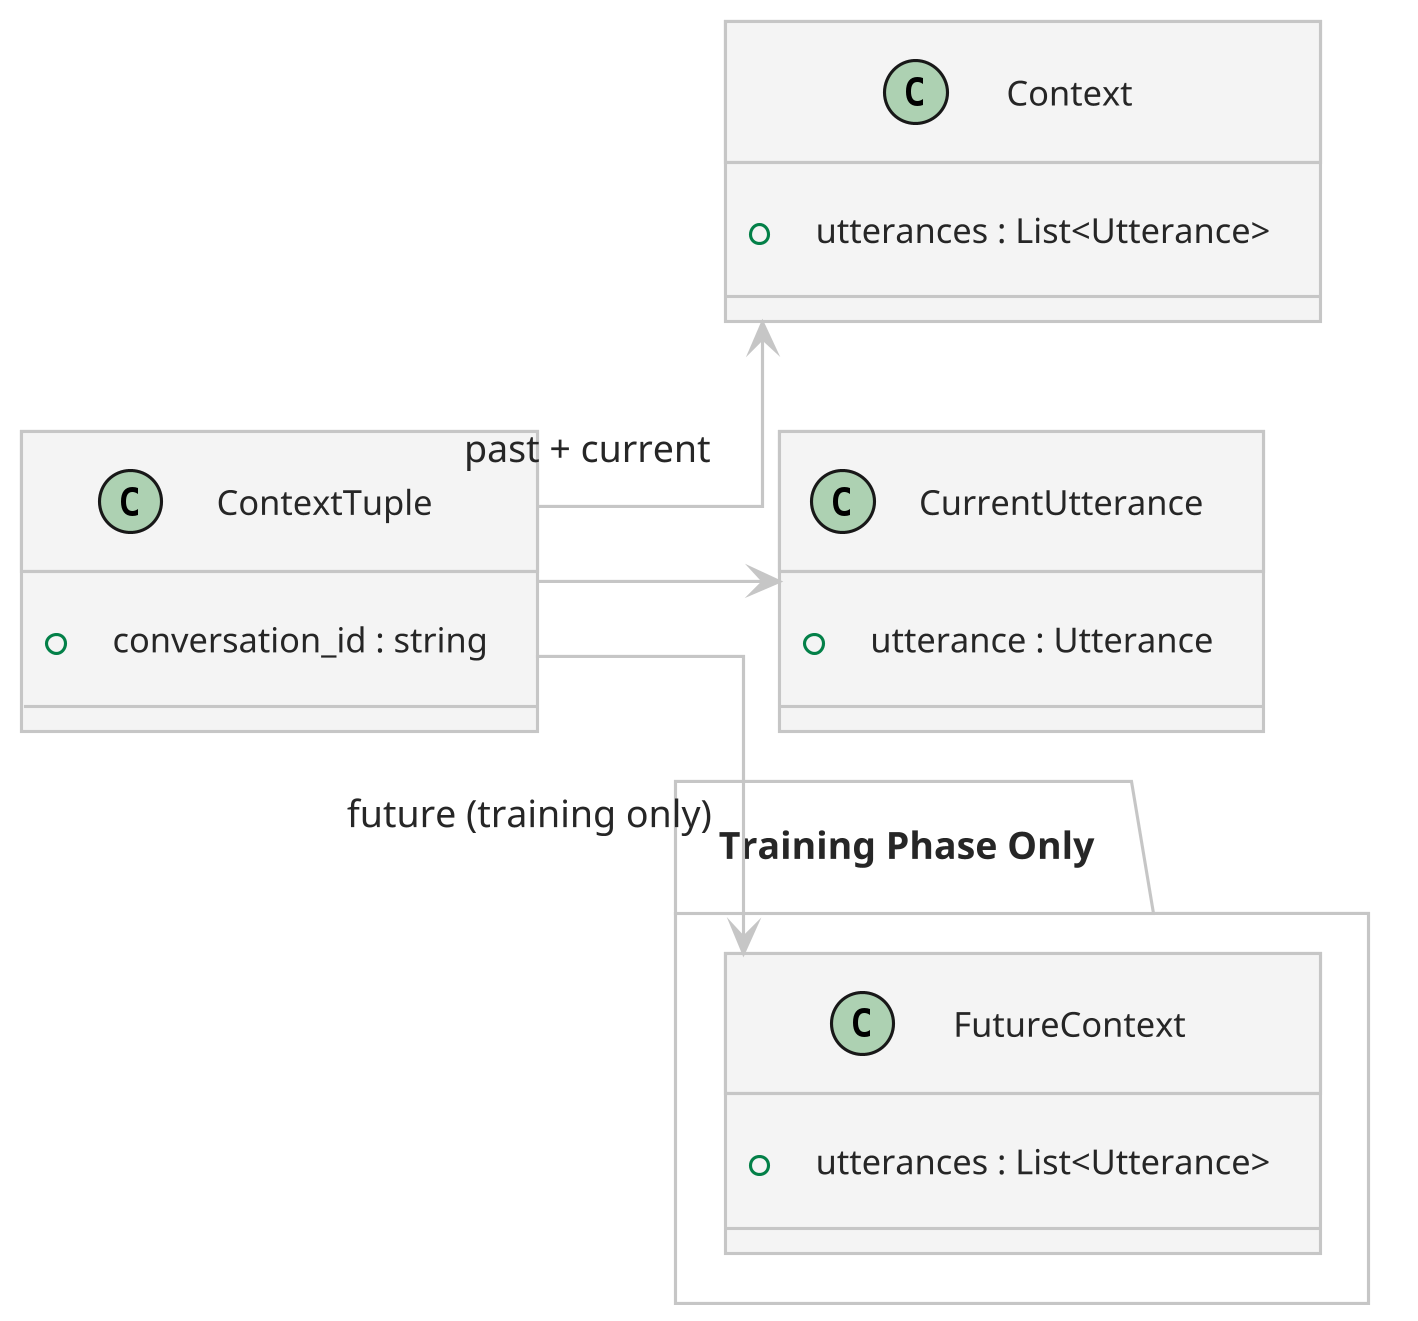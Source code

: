@startuml
skinparam linetype ortho
skinparam dpi 300
left to right direction
!theme carbon-gray

' Core Tuple structure
class ContextTuple {
  +conversation_id : string
}



' Components of the context tuple
package "Training Phase Only" {
  class FutureContext {
    +utterances : List<Utterance>
  }
}

class Context {
  +utterances : List<Utterance>
}

class CurrentUtterance {
  +utterance : Utterance
}

' Relationships
ContextTuple --> Context : past + current
ContextTuple --> CurrentUtterance
ContextTuple --> FutureContext : \nfuture (training only)


@enduml
